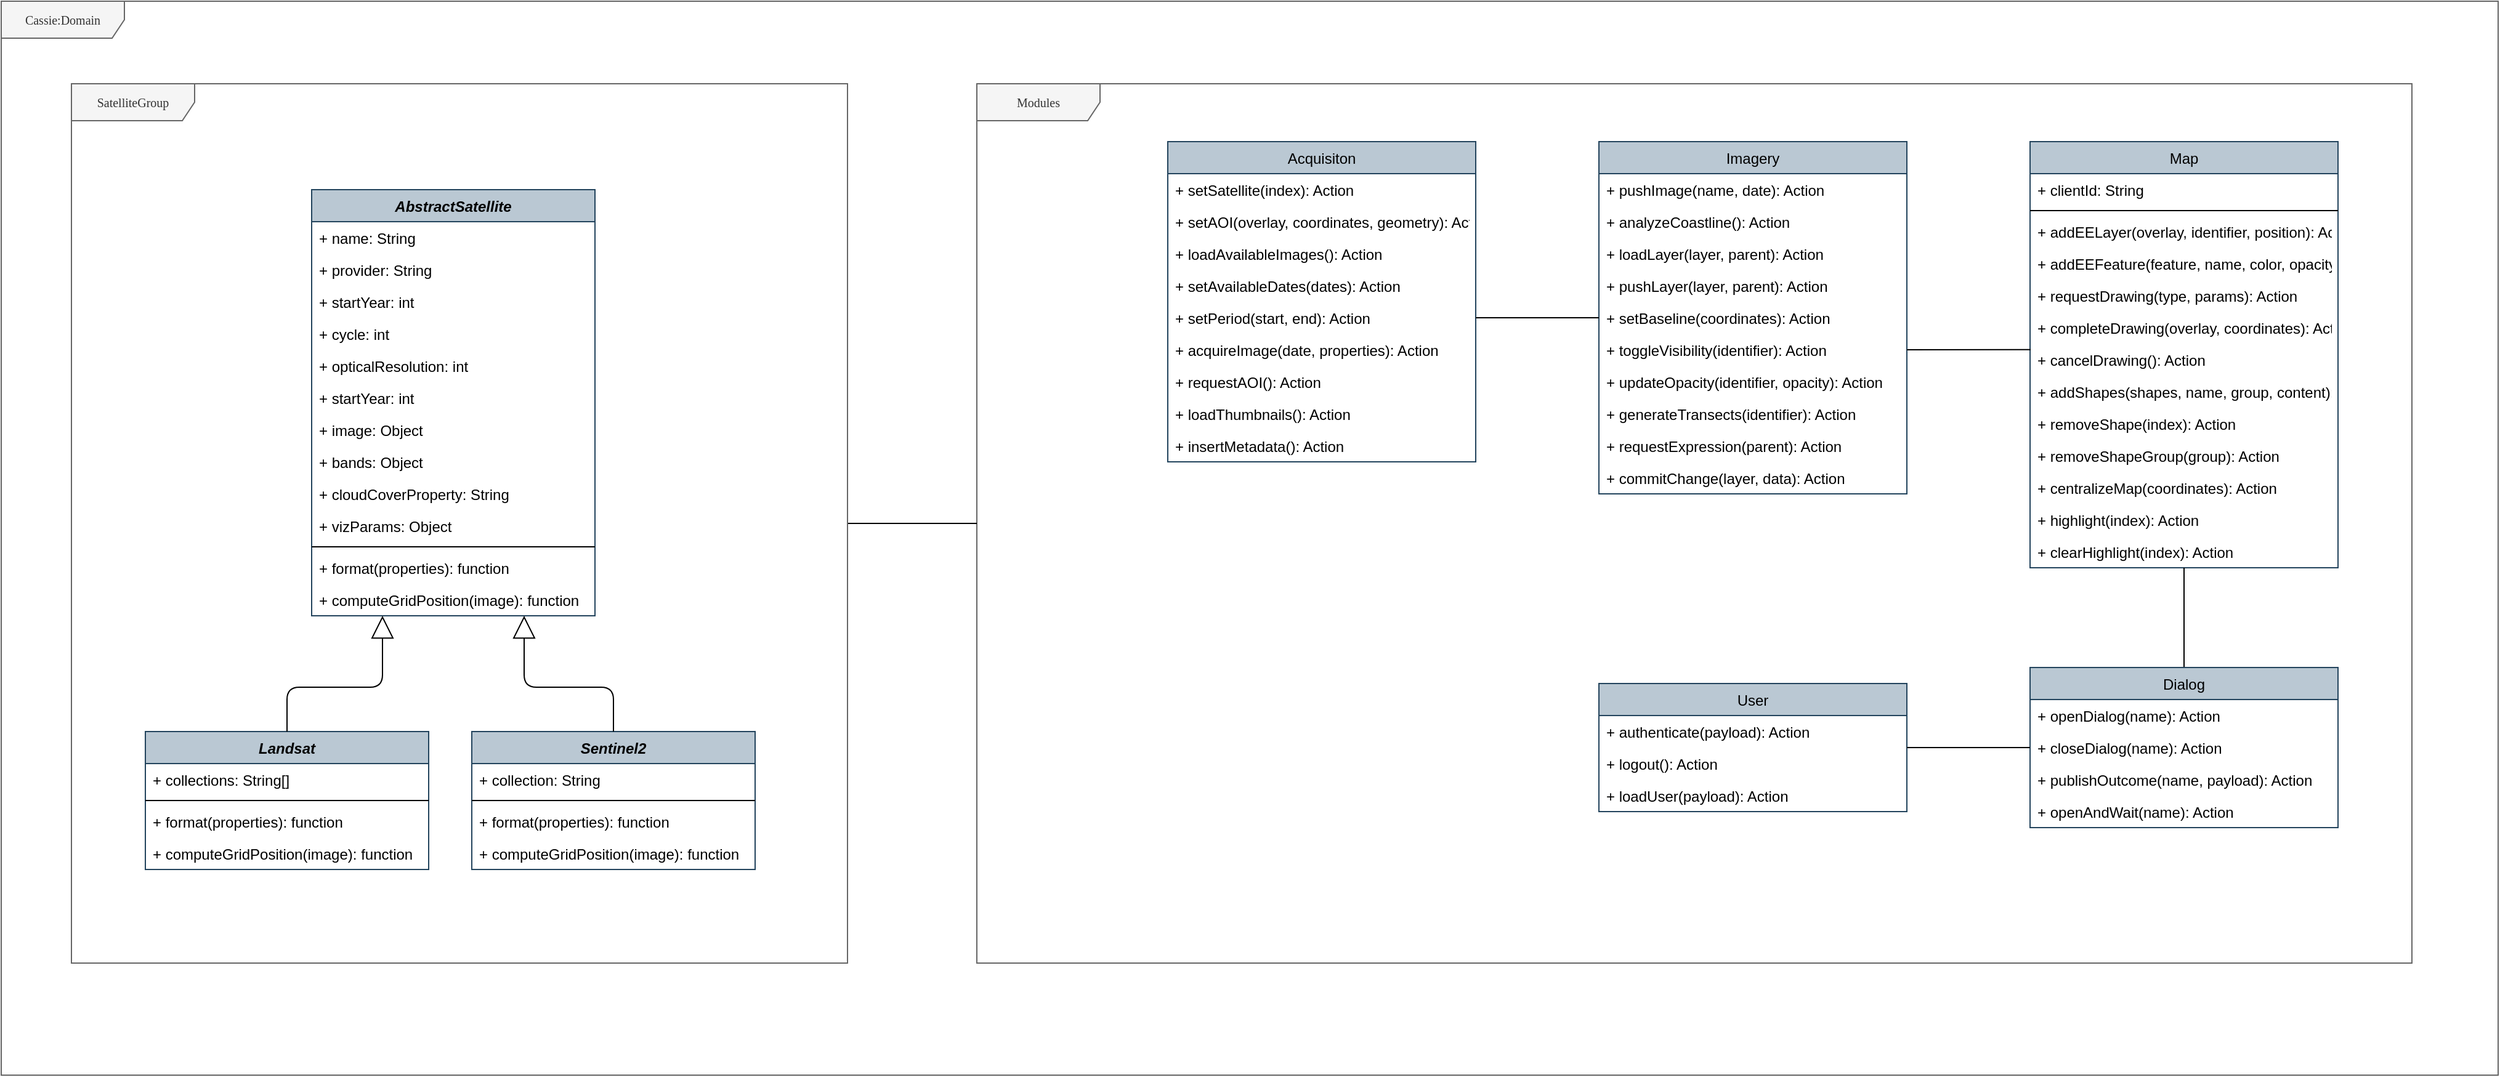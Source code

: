 <mxfile version="11.2.9" type="device" pages="1"><diagram name="Page-1" id="c4acf3e9-155e-7222-9cf6-157b1a14988f"><mxGraphModel dx="294" dy="1524" grid="1" gridSize="10" guides="1" tooltips="1" connect="1" arrows="1" fold="1" page="1" pageScale="1" pageWidth="850" pageHeight="1100" background="#ffffff" math="0" shadow="0"><root><mxCell id="0"/><mxCell id="1" parent="0"/><mxCell id="HYI2jLjTxp9e-3nS4JoT-116" value="Cassie:Domain" style="shape=umlFrame;whiteSpace=wrap;html=1;rounded=0;shadow=0;comic=0;labelBackgroundColor=none;strokeColor=#666666;strokeWidth=1;fillColor=#f5f5f5;fontFamily=Verdana;fontSize=10;align=center;width=100;height=30;fontColor=#333333;" vertex="1" parent="1"><mxGeometry x="2580" y="38" width="2027" height="872" as="geometry"/></mxCell><mxCell id="HYI2jLjTxp9e-3nS4JoT-108" value="Modules" style="shape=umlFrame;whiteSpace=wrap;html=1;rounded=0;shadow=0;comic=0;labelBackgroundColor=none;strokeColor=#666666;strokeWidth=1;fillColor=#f5f5f5;fontFamily=Verdana;fontSize=10;fontColor=#333333;align=center;width=100;height=30;" vertex="1" parent="1"><mxGeometry x="3372" y="105" width="1165" height="714" as="geometry"/></mxCell><mxCell id="HYI2jLjTxp9e-3nS4JoT-114" style="edgeStyle=none;rounded=0;orthogonalLoop=1;jettySize=auto;html=1;endArrow=none;endFill=0;" edge="1" parent="1" source="17acba5748e5396b-1" target="HYI2jLjTxp9e-3nS4JoT-108"><mxGeometry relative="1" as="geometry"/></mxCell><mxCell id="17acba5748e5396b-1" value="SatelliteGroup" style="shape=umlFrame;whiteSpace=wrap;html=1;rounded=0;shadow=0;comic=0;labelBackgroundColor=none;strokeColor=#666666;strokeWidth=1;fillColor=#f5f5f5;fontFamily=Verdana;fontSize=10;fontColor=#333333;align=center;width=100;height=30;" parent="1" vertex="1"><mxGeometry x="2637" y="105" width="630" height="714" as="geometry"/></mxCell><mxCell id="HYI2jLjTxp9e-3nS4JoT-1" value="AbstractSatellite" style="swimlane;fontStyle=3;align=center;verticalAlign=top;childLayout=stackLayout;horizontal=1;startSize=26;horizontalStack=0;resizeParent=1;resizeParentMax=0;resizeLast=0;collapsible=1;marginBottom=0;fillColor=#bac8d3;strokeColor=#23445d;" vertex="1" parent="1"><mxGeometry x="2832" y="191" width="230" height="346" as="geometry"/></mxCell><mxCell id="HYI2jLjTxp9e-3nS4JoT-2" value="+ name: String" style="text;strokeColor=none;fillColor=none;align=left;verticalAlign=top;spacingLeft=4;spacingRight=4;overflow=hidden;rotatable=0;points=[[0,0.5],[1,0.5]];portConstraint=eastwest;" vertex="1" parent="HYI2jLjTxp9e-3nS4JoT-1"><mxGeometry y="26" width="230" height="26" as="geometry"/></mxCell><mxCell id="HYI2jLjTxp9e-3nS4JoT-6" value="+ provider: String" style="text;strokeColor=none;fillColor=none;align=left;verticalAlign=top;spacingLeft=4;spacingRight=4;overflow=hidden;rotatable=0;points=[[0,0.5],[1,0.5]];portConstraint=eastwest;" vertex="1" parent="HYI2jLjTxp9e-3nS4JoT-1"><mxGeometry y="52" width="230" height="26" as="geometry"/></mxCell><mxCell id="HYI2jLjTxp9e-3nS4JoT-10" value="+ startYear: int" style="text;strokeColor=none;fillColor=none;align=left;verticalAlign=top;spacingLeft=4;spacingRight=4;overflow=hidden;rotatable=0;points=[[0,0.5],[1,0.5]];portConstraint=eastwest;" vertex="1" parent="HYI2jLjTxp9e-3nS4JoT-1"><mxGeometry y="78" width="230" height="26" as="geometry"/></mxCell><mxCell id="HYI2jLjTxp9e-3nS4JoT-8" value="+ cycle: int" style="text;strokeColor=none;fillColor=none;align=left;verticalAlign=top;spacingLeft=4;spacingRight=4;overflow=hidden;rotatable=0;points=[[0,0.5],[1,0.5]];portConstraint=eastwest;" vertex="1" parent="HYI2jLjTxp9e-3nS4JoT-1"><mxGeometry y="104" width="230" height="26" as="geometry"/></mxCell><mxCell id="HYI2jLjTxp9e-3nS4JoT-9" value="+ opticalResolution: int" style="text;strokeColor=none;fillColor=none;align=left;verticalAlign=top;spacingLeft=4;spacingRight=4;overflow=hidden;rotatable=0;points=[[0,0.5],[1,0.5]];portConstraint=eastwest;" vertex="1" parent="HYI2jLjTxp9e-3nS4JoT-1"><mxGeometry y="130" width="230" height="26" as="geometry"/></mxCell><mxCell id="HYI2jLjTxp9e-3nS4JoT-11" value="+ startYear: int" style="text;strokeColor=none;fillColor=none;align=left;verticalAlign=top;spacingLeft=4;spacingRight=4;overflow=hidden;rotatable=0;points=[[0,0.5],[1,0.5]];portConstraint=eastwest;" vertex="1" parent="HYI2jLjTxp9e-3nS4JoT-1"><mxGeometry y="156" width="230" height="26" as="geometry"/></mxCell><mxCell id="HYI2jLjTxp9e-3nS4JoT-12" value="+ image: Object" style="text;strokeColor=none;fillColor=none;align=left;verticalAlign=top;spacingLeft=4;spacingRight=4;overflow=hidden;rotatable=0;points=[[0,0.5],[1,0.5]];portConstraint=eastwest;" vertex="1" parent="HYI2jLjTxp9e-3nS4JoT-1"><mxGeometry y="182" width="230" height="26" as="geometry"/></mxCell><mxCell id="HYI2jLjTxp9e-3nS4JoT-13" value="+ bands: Object" style="text;strokeColor=none;fillColor=none;align=left;verticalAlign=top;spacingLeft=4;spacingRight=4;overflow=hidden;rotatable=0;points=[[0,0.5],[1,0.5]];portConstraint=eastwest;" vertex="1" parent="HYI2jLjTxp9e-3nS4JoT-1"><mxGeometry y="208" width="230" height="26" as="geometry"/></mxCell><mxCell id="HYI2jLjTxp9e-3nS4JoT-14" value="+ cloudCoverProperty: String" style="text;strokeColor=none;fillColor=none;align=left;verticalAlign=top;spacingLeft=4;spacingRight=4;overflow=hidden;rotatable=0;points=[[0,0.5],[1,0.5]];portConstraint=eastwest;" vertex="1" parent="HYI2jLjTxp9e-3nS4JoT-1"><mxGeometry y="234" width="230" height="26" as="geometry"/></mxCell><mxCell id="HYI2jLjTxp9e-3nS4JoT-15" value="+ vizParams: Object" style="text;strokeColor=none;fillColor=none;align=left;verticalAlign=top;spacingLeft=4;spacingRight=4;overflow=hidden;rotatable=0;points=[[0,0.5],[1,0.5]];portConstraint=eastwest;" vertex="1" parent="HYI2jLjTxp9e-3nS4JoT-1"><mxGeometry y="260" width="230" height="26" as="geometry"/></mxCell><mxCell id="HYI2jLjTxp9e-3nS4JoT-29" value="" style="line;strokeWidth=1;fillColor=none;align=left;verticalAlign=middle;spacingTop=-1;spacingLeft=3;spacingRight=3;rotatable=0;labelPosition=right;points=[];portConstraint=eastwest;" vertex="1" parent="HYI2jLjTxp9e-3nS4JoT-1"><mxGeometry y="286" width="230" height="8" as="geometry"/></mxCell><mxCell id="HYI2jLjTxp9e-3nS4JoT-30" value="+ format(properties): function" style="text;strokeColor=none;fillColor=none;align=left;verticalAlign=top;spacingLeft=4;spacingRight=4;overflow=hidden;rotatable=0;points=[[0,0.5],[1,0.5]];portConstraint=eastwest;" vertex="1" parent="HYI2jLjTxp9e-3nS4JoT-1"><mxGeometry y="294" width="230" height="26" as="geometry"/></mxCell><mxCell id="HYI2jLjTxp9e-3nS4JoT-31" value="+ computeGridPosition(image): function" style="text;strokeColor=none;fillColor=none;align=left;verticalAlign=top;spacingLeft=4;spacingRight=4;overflow=hidden;rotatable=0;points=[[0,0.5],[1,0.5]];portConstraint=eastwest;" vertex="1" parent="HYI2jLjTxp9e-3nS4JoT-1"><mxGeometry y="320" width="230" height="26" as="geometry"/></mxCell><mxCell id="HYI2jLjTxp9e-3nS4JoT-32" value="Sentinel2" style="swimlane;fontStyle=3;align=center;verticalAlign=top;childLayout=stackLayout;horizontal=1;startSize=26;horizontalStack=0;resizeParent=1;resizeParentMax=0;resizeLast=0;collapsible=1;marginBottom=0;fillColor=#bac8d3;strokeColor=#23445d;" vertex="1" parent="1"><mxGeometry x="2962" y="631" width="230" height="112" as="geometry"/></mxCell><mxCell id="HYI2jLjTxp9e-3nS4JoT-33" value="+ collection: String" style="text;strokeColor=none;fillColor=none;align=left;verticalAlign=top;spacingLeft=4;spacingRight=4;overflow=hidden;rotatable=0;points=[[0,0.5],[1,0.5]];portConstraint=eastwest;" vertex="1" parent="HYI2jLjTxp9e-3nS4JoT-32"><mxGeometry y="26" width="230" height="26" as="geometry"/></mxCell><mxCell id="HYI2jLjTxp9e-3nS4JoT-43" value="" style="line;strokeWidth=1;fillColor=none;align=left;verticalAlign=middle;spacingTop=-1;spacingLeft=3;spacingRight=3;rotatable=0;labelPosition=right;points=[];portConstraint=eastwest;" vertex="1" parent="HYI2jLjTxp9e-3nS4JoT-32"><mxGeometry y="52" width="230" height="8" as="geometry"/></mxCell><mxCell id="HYI2jLjTxp9e-3nS4JoT-44" value="+ format(properties): function" style="text;strokeColor=none;fillColor=none;align=left;verticalAlign=top;spacingLeft=4;spacingRight=4;overflow=hidden;rotatable=0;points=[[0,0.5],[1,0.5]];portConstraint=eastwest;" vertex="1" parent="HYI2jLjTxp9e-3nS4JoT-32"><mxGeometry y="60" width="230" height="26" as="geometry"/></mxCell><mxCell id="HYI2jLjTxp9e-3nS4JoT-45" value="+ computeGridPosition(image): function" style="text;strokeColor=none;fillColor=none;align=left;verticalAlign=top;spacingLeft=4;spacingRight=4;overflow=hidden;rotatable=0;points=[[0,0.5],[1,0.5]];portConstraint=eastwest;" vertex="1" parent="HYI2jLjTxp9e-3nS4JoT-32"><mxGeometry y="86" width="230" height="26" as="geometry"/></mxCell><mxCell id="HYI2jLjTxp9e-3nS4JoT-46" value="Landsat" style="swimlane;fontStyle=3;align=center;verticalAlign=top;childLayout=stackLayout;horizontal=1;startSize=26;horizontalStack=0;resizeParent=1;resizeParentMax=0;resizeLast=0;collapsible=1;marginBottom=0;fillColor=#bac8d3;strokeColor=#23445d;" vertex="1" parent="1"><mxGeometry x="2697" y="631" width="230" height="112" as="geometry"/></mxCell><mxCell id="HYI2jLjTxp9e-3nS4JoT-47" value="+ collections: String[]" style="text;strokeColor=none;fillColor=none;align=left;verticalAlign=top;spacingLeft=4;spacingRight=4;overflow=hidden;rotatable=0;points=[[0,0.5],[1,0.5]];portConstraint=eastwest;" vertex="1" parent="HYI2jLjTxp9e-3nS4JoT-46"><mxGeometry y="26" width="230" height="26" as="geometry"/></mxCell><mxCell id="HYI2jLjTxp9e-3nS4JoT-48" value="" style="line;strokeWidth=1;fillColor=none;align=left;verticalAlign=middle;spacingTop=-1;spacingLeft=3;spacingRight=3;rotatable=0;labelPosition=right;points=[];portConstraint=eastwest;" vertex="1" parent="HYI2jLjTxp9e-3nS4JoT-46"><mxGeometry y="52" width="230" height="8" as="geometry"/></mxCell><mxCell id="HYI2jLjTxp9e-3nS4JoT-49" value="+ format(properties): function" style="text;strokeColor=none;fillColor=none;align=left;verticalAlign=top;spacingLeft=4;spacingRight=4;overflow=hidden;rotatable=0;points=[[0,0.5],[1,0.5]];portConstraint=eastwest;" vertex="1" parent="HYI2jLjTxp9e-3nS4JoT-46"><mxGeometry y="60" width="230" height="26" as="geometry"/></mxCell><mxCell id="HYI2jLjTxp9e-3nS4JoT-50" value="+ computeGridPosition(image): function" style="text;strokeColor=none;fillColor=none;align=left;verticalAlign=top;spacingLeft=4;spacingRight=4;overflow=hidden;rotatable=0;points=[[0,0.5],[1,0.5]];portConstraint=eastwest;" vertex="1" parent="HYI2jLjTxp9e-3nS4JoT-46"><mxGeometry y="86" width="230" height="26" as="geometry"/></mxCell><mxCell id="HYI2jLjTxp9e-3nS4JoT-52" value="" style="endArrow=block;endSize=16;endFill=0;html=1;exitX=0.5;exitY=0;exitDx=0;exitDy=0;entryX=0.25;entryY=1;entryDx=0;entryDy=0;edgeStyle=orthogonalEdgeStyle;" edge="1" parent="1" source="HYI2jLjTxp9e-3nS4JoT-46" target="HYI2jLjTxp9e-3nS4JoT-1"><mxGeometry width="160" relative="1" as="geometry"><mxPoint x="2832" y="589.5" as="sourcePoint"/><mxPoint x="2902" y="555" as="targetPoint"/><Array as="points"><mxPoint x="2812" y="595"/><mxPoint x="2889" y="595"/></Array></mxGeometry></mxCell><mxCell id="HYI2jLjTxp9e-3nS4JoT-53" value="" style="endArrow=block;endSize=16;endFill=0;html=1;edgeStyle=orthogonalEdgeStyle;exitX=0.5;exitY=0;exitDx=0;exitDy=0;entryX=0.75;entryY=1;entryDx=0;entryDy=0;" edge="1" parent="1" source="HYI2jLjTxp9e-3nS4JoT-32" target="HYI2jLjTxp9e-3nS4JoT-1"><mxGeometry width="160" relative="1" as="geometry"><mxPoint x="3052.19" y="630.569" as="sourcePoint"/><mxPoint x="2992" y="545" as="targetPoint"/><Array as="points"><mxPoint x="3077" y="595"/><mxPoint x="3005" y="595"/></Array></mxGeometry></mxCell><mxCell id="HYI2jLjTxp9e-3nS4JoT-54" value="Acquisiton" style="swimlane;fontStyle=0;childLayout=stackLayout;horizontal=1;startSize=26;fillColor=#bac8d3;horizontalStack=0;resizeParent=1;resizeParentMax=0;resizeLast=0;collapsible=1;marginBottom=0;strokeColor=#23445d;" vertex="1" parent="1"><mxGeometry x="3527" y="152" width="250" height="260" as="geometry"/></mxCell><mxCell id="HYI2jLjTxp9e-3nS4JoT-55" value="+ setSatellite(index): Action" style="text;strokeColor=none;fillColor=none;align=left;verticalAlign=top;spacingLeft=4;spacingRight=4;overflow=hidden;rotatable=0;points=[[0,0.5],[1,0.5]];portConstraint=eastwest;" vertex="1" parent="HYI2jLjTxp9e-3nS4JoT-54"><mxGeometry y="26" width="250" height="26" as="geometry"/></mxCell><mxCell id="HYI2jLjTxp9e-3nS4JoT-58" value="+ setAOI(overlay, coordinates, geometry): Action" style="text;strokeColor=none;fillColor=none;align=left;verticalAlign=top;spacingLeft=4;spacingRight=4;overflow=hidden;rotatable=0;points=[[0,0.5],[1,0.5]];portConstraint=eastwest;" vertex="1" parent="HYI2jLjTxp9e-3nS4JoT-54"><mxGeometry y="52" width="250" height="26" as="geometry"/></mxCell><mxCell id="HYI2jLjTxp9e-3nS4JoT-59" value="+ loadAvailableImages(): Action" style="text;strokeColor=none;fillColor=none;align=left;verticalAlign=top;spacingLeft=4;spacingRight=4;overflow=hidden;rotatable=0;points=[[0,0.5],[1,0.5]];portConstraint=eastwest;" vertex="1" parent="HYI2jLjTxp9e-3nS4JoT-54"><mxGeometry y="78" width="250" height="26" as="geometry"/></mxCell><mxCell id="HYI2jLjTxp9e-3nS4JoT-60" value="+ setAvailableDates(dates): Action" style="text;strokeColor=none;fillColor=none;align=left;verticalAlign=top;spacingLeft=4;spacingRight=4;overflow=hidden;rotatable=0;points=[[0,0.5],[1,0.5]];portConstraint=eastwest;" vertex="1" parent="HYI2jLjTxp9e-3nS4JoT-54"><mxGeometry y="104" width="250" height="26" as="geometry"/></mxCell><mxCell id="HYI2jLjTxp9e-3nS4JoT-61" value="+ setPeriod(start, end): Action" style="text;strokeColor=none;fillColor=none;align=left;verticalAlign=top;spacingLeft=4;spacingRight=4;overflow=hidden;rotatable=0;points=[[0,0.5],[1,0.5]];portConstraint=eastwest;" vertex="1" parent="HYI2jLjTxp9e-3nS4JoT-54"><mxGeometry y="130" width="250" height="26" as="geometry"/></mxCell><mxCell id="HYI2jLjTxp9e-3nS4JoT-62" value="+ acquireImage(date, properties): Action" style="text;strokeColor=none;fillColor=none;align=left;verticalAlign=top;spacingLeft=4;spacingRight=4;overflow=hidden;rotatable=0;points=[[0,0.5],[1,0.5]];portConstraint=eastwest;" vertex="1" parent="HYI2jLjTxp9e-3nS4JoT-54"><mxGeometry y="156" width="250" height="26" as="geometry"/></mxCell><mxCell id="HYI2jLjTxp9e-3nS4JoT-63" value="+ requestAOI(): Action" style="text;strokeColor=none;fillColor=none;align=left;verticalAlign=top;spacingLeft=4;spacingRight=4;overflow=hidden;rotatable=0;points=[[0,0.5],[1,0.5]];portConstraint=eastwest;" vertex="1" parent="HYI2jLjTxp9e-3nS4JoT-54"><mxGeometry y="182" width="250" height="26" as="geometry"/></mxCell><mxCell id="HYI2jLjTxp9e-3nS4JoT-64" value="+ loadThumbnails(): Action" style="text;strokeColor=none;fillColor=none;align=left;verticalAlign=top;spacingLeft=4;spacingRight=4;overflow=hidden;rotatable=0;points=[[0,0.5],[1,0.5]];portConstraint=eastwest;" vertex="1" parent="HYI2jLjTxp9e-3nS4JoT-54"><mxGeometry y="208" width="250" height="26" as="geometry"/></mxCell><mxCell id="HYI2jLjTxp9e-3nS4JoT-65" value="+ insertMetadata(): Action" style="text;strokeColor=none;fillColor=none;align=left;verticalAlign=top;spacingLeft=4;spacingRight=4;overflow=hidden;rotatable=0;points=[[0,0.5],[1,0.5]];portConstraint=eastwest;" vertex="1" parent="HYI2jLjTxp9e-3nS4JoT-54"><mxGeometry y="234" width="250" height="26" as="geometry"/></mxCell><mxCell id="HYI2jLjTxp9e-3nS4JoT-66" value="Imagery" style="swimlane;fontStyle=0;childLayout=stackLayout;horizontal=1;startSize=26;fillColor=#bac8d3;horizontalStack=0;resizeParent=1;resizeParentMax=0;resizeLast=0;collapsible=1;marginBottom=0;strokeColor=#23445d;" vertex="1" parent="1"><mxGeometry x="3877" y="152" width="250" height="286" as="geometry"/></mxCell><mxCell id="HYI2jLjTxp9e-3nS4JoT-67" value="+ pushImage(name, date): Action" style="text;strokeColor=none;fillColor=none;align=left;verticalAlign=top;spacingLeft=4;spacingRight=4;overflow=hidden;rotatable=0;points=[[0,0.5],[1,0.5]];portConstraint=eastwest;" vertex="1" parent="HYI2jLjTxp9e-3nS4JoT-66"><mxGeometry y="26" width="250" height="26" as="geometry"/></mxCell><mxCell id="HYI2jLjTxp9e-3nS4JoT-68" value="+ analyzeCoastline(): Action" style="text;strokeColor=none;fillColor=none;align=left;verticalAlign=top;spacingLeft=4;spacingRight=4;overflow=hidden;rotatable=0;points=[[0,0.5],[1,0.5]];portConstraint=eastwest;" vertex="1" parent="HYI2jLjTxp9e-3nS4JoT-66"><mxGeometry y="52" width="250" height="26" as="geometry"/></mxCell><mxCell id="HYI2jLjTxp9e-3nS4JoT-69" value="+ loadLayer(layer, parent): Action" style="text;strokeColor=none;fillColor=none;align=left;verticalAlign=top;spacingLeft=4;spacingRight=4;overflow=hidden;rotatable=0;points=[[0,0.5],[1,0.5]];portConstraint=eastwest;" vertex="1" parent="HYI2jLjTxp9e-3nS4JoT-66"><mxGeometry y="78" width="250" height="26" as="geometry"/></mxCell><mxCell id="HYI2jLjTxp9e-3nS4JoT-70" value="+ pushLayer(layer, parent): Action" style="text;strokeColor=none;fillColor=none;align=left;verticalAlign=top;spacingLeft=4;spacingRight=4;overflow=hidden;rotatable=0;points=[[0,0.5],[1,0.5]];portConstraint=eastwest;" vertex="1" parent="HYI2jLjTxp9e-3nS4JoT-66"><mxGeometry y="104" width="250" height="26" as="geometry"/></mxCell><mxCell id="HYI2jLjTxp9e-3nS4JoT-71" value="+ setBaseline(coordinates): Action" style="text;strokeColor=none;fillColor=none;align=left;verticalAlign=top;spacingLeft=4;spacingRight=4;overflow=hidden;rotatable=0;points=[[0,0.5],[1,0.5]];portConstraint=eastwest;" vertex="1" parent="HYI2jLjTxp9e-3nS4JoT-66"><mxGeometry y="130" width="250" height="26" as="geometry"/></mxCell><mxCell id="HYI2jLjTxp9e-3nS4JoT-72" value="+ toggleVisibility(identifier): Action" style="text;strokeColor=none;fillColor=none;align=left;verticalAlign=top;spacingLeft=4;spacingRight=4;overflow=hidden;rotatable=0;points=[[0,0.5],[1,0.5]];portConstraint=eastwest;" vertex="1" parent="HYI2jLjTxp9e-3nS4JoT-66"><mxGeometry y="156" width="250" height="26" as="geometry"/></mxCell><mxCell id="HYI2jLjTxp9e-3nS4JoT-73" value="+ updateOpacity(identifier, opacity): Action" style="text;strokeColor=none;fillColor=none;align=left;verticalAlign=top;spacingLeft=4;spacingRight=4;overflow=hidden;rotatable=0;points=[[0,0.5],[1,0.5]];portConstraint=eastwest;" vertex="1" parent="HYI2jLjTxp9e-3nS4JoT-66"><mxGeometry y="182" width="250" height="26" as="geometry"/></mxCell><mxCell id="HYI2jLjTxp9e-3nS4JoT-74" value="+ generateTransects(identifier): Action" style="text;strokeColor=none;fillColor=none;align=left;verticalAlign=top;spacingLeft=4;spacingRight=4;overflow=hidden;rotatable=0;points=[[0,0.5],[1,0.5]];portConstraint=eastwest;" vertex="1" parent="HYI2jLjTxp9e-3nS4JoT-66"><mxGeometry y="208" width="250" height="26" as="geometry"/></mxCell><mxCell id="HYI2jLjTxp9e-3nS4JoT-75" value="+ requestExpression(parent): Action" style="text;strokeColor=none;fillColor=none;align=left;verticalAlign=top;spacingLeft=4;spacingRight=4;overflow=hidden;rotatable=0;points=[[0,0.5],[1,0.5]];portConstraint=eastwest;" vertex="1" parent="HYI2jLjTxp9e-3nS4JoT-66"><mxGeometry y="234" width="250" height="26" as="geometry"/></mxCell><mxCell id="HYI2jLjTxp9e-3nS4JoT-76" value="+ commitChange(layer, data): Action" style="text;strokeColor=none;fillColor=none;align=left;verticalAlign=top;spacingLeft=4;spacingRight=4;overflow=hidden;rotatable=0;points=[[0,0.5],[1,0.5]];portConstraint=eastwest;" vertex="1" parent="HYI2jLjTxp9e-3nS4JoT-66"><mxGeometry y="260" width="250" height="26" as="geometry"/></mxCell><mxCell id="HYI2jLjTxp9e-3nS4JoT-78" value="Map" style="swimlane;fontStyle=0;childLayout=stackLayout;horizontal=1;startSize=26;fillColor=#bac8d3;horizontalStack=0;resizeParent=1;resizeParentMax=0;resizeLast=0;collapsible=1;marginBottom=0;strokeColor=#23445d;" vertex="1" parent="1"><mxGeometry x="4227" y="152" width="250" height="346" as="geometry"/></mxCell><mxCell id="HYI2jLjTxp9e-3nS4JoT-90" value="+ clientId: String" style="text;strokeColor=none;fillColor=none;align=left;verticalAlign=top;spacingLeft=4;spacingRight=4;overflow=hidden;rotatable=0;points=[[0,0.5],[1,0.5]];portConstraint=eastwest;" vertex="1" parent="HYI2jLjTxp9e-3nS4JoT-78"><mxGeometry y="26" width="250" height="26" as="geometry"/></mxCell><mxCell id="HYI2jLjTxp9e-3nS4JoT-91" value="" style="line;strokeWidth=1;fillColor=none;align=left;verticalAlign=middle;spacingTop=-1;spacingLeft=3;spacingRight=3;rotatable=0;labelPosition=right;points=[];portConstraint=eastwest;" vertex="1" parent="HYI2jLjTxp9e-3nS4JoT-78"><mxGeometry y="52" width="250" height="8" as="geometry"/></mxCell><mxCell id="HYI2jLjTxp9e-3nS4JoT-79" value="+ addEELayer(overlay, identifier, position): Action" style="text;strokeColor=none;fillColor=none;align=left;verticalAlign=top;spacingLeft=4;spacingRight=4;overflow=hidden;rotatable=0;points=[[0,0.5],[1,0.5]];portConstraint=eastwest;" vertex="1" parent="HYI2jLjTxp9e-3nS4JoT-78"><mxGeometry y="60" width="250" height="26" as="geometry"/></mxCell><mxCell id="HYI2jLjTxp9e-3nS4JoT-80" value="+ addEEFeature(feature, name, color, opacity, group): Action" style="text;strokeColor=none;fillColor=none;align=left;verticalAlign=top;spacingLeft=4;spacingRight=4;overflow=hidden;rotatable=0;points=[[0,0.5],[1,0.5]];portConstraint=eastwest;" vertex="1" parent="HYI2jLjTxp9e-3nS4JoT-78"><mxGeometry y="86" width="250" height="26" as="geometry"/></mxCell><mxCell id="HYI2jLjTxp9e-3nS4JoT-81" value="+ requestDrawing(type, params): Action" style="text;strokeColor=none;fillColor=none;align=left;verticalAlign=top;spacingLeft=4;spacingRight=4;overflow=hidden;rotatable=0;points=[[0,0.5],[1,0.5]];portConstraint=eastwest;" vertex="1" parent="HYI2jLjTxp9e-3nS4JoT-78"><mxGeometry y="112" width="250" height="26" as="geometry"/></mxCell><mxCell id="HYI2jLjTxp9e-3nS4JoT-82" value="+ completeDrawing(overlay, coordinates): Action" style="text;strokeColor=none;fillColor=none;align=left;verticalAlign=top;spacingLeft=4;spacingRight=4;overflow=hidden;rotatable=0;points=[[0,0.5],[1,0.5]];portConstraint=eastwest;" vertex="1" parent="HYI2jLjTxp9e-3nS4JoT-78"><mxGeometry y="138" width="250" height="26" as="geometry"/></mxCell><mxCell id="HYI2jLjTxp9e-3nS4JoT-83" value="+ cancelDrawing(): Action" style="text;strokeColor=none;fillColor=none;align=left;verticalAlign=top;spacingLeft=4;spacingRight=4;overflow=hidden;rotatable=0;points=[[0,0.5],[1,0.5]];portConstraint=eastwest;" vertex="1" parent="HYI2jLjTxp9e-3nS4JoT-78"><mxGeometry y="164" width="250" height="26" as="geometry"/></mxCell><mxCell id="HYI2jLjTxp9e-3nS4JoT-84" value="+ addShapes(shapes, name, group, content): Action" style="text;strokeColor=none;fillColor=none;align=left;verticalAlign=top;spacingLeft=4;spacingRight=4;overflow=hidden;rotatable=0;points=[[0,0.5],[1,0.5]];portConstraint=eastwest;" vertex="1" parent="HYI2jLjTxp9e-3nS4JoT-78"><mxGeometry y="190" width="250" height="26" as="geometry"/></mxCell><mxCell id="HYI2jLjTxp9e-3nS4JoT-86" value="+ removeShape(index): Action" style="text;strokeColor=none;fillColor=none;align=left;verticalAlign=top;spacingLeft=4;spacingRight=4;overflow=hidden;rotatable=0;points=[[0,0.5],[1,0.5]];portConstraint=eastwest;" vertex="1" parent="HYI2jLjTxp9e-3nS4JoT-78"><mxGeometry y="216" width="250" height="26" as="geometry"/></mxCell><mxCell id="HYI2jLjTxp9e-3nS4JoT-85" value="+ removeShapeGroup(group): Action" style="text;strokeColor=none;fillColor=none;align=left;verticalAlign=top;spacingLeft=4;spacingRight=4;overflow=hidden;rotatable=0;points=[[0,0.5],[1,0.5]];portConstraint=eastwest;" vertex="1" parent="HYI2jLjTxp9e-3nS4JoT-78"><mxGeometry y="242" width="250" height="26" as="geometry"/></mxCell><mxCell id="HYI2jLjTxp9e-3nS4JoT-87" value="+ centralizeMap(coordinates): Action" style="text;strokeColor=none;fillColor=none;align=left;verticalAlign=top;spacingLeft=4;spacingRight=4;overflow=hidden;rotatable=0;points=[[0,0.5],[1,0.5]];portConstraint=eastwest;" vertex="1" parent="HYI2jLjTxp9e-3nS4JoT-78"><mxGeometry y="268" width="250" height="26" as="geometry"/></mxCell><mxCell id="HYI2jLjTxp9e-3nS4JoT-88" value="+ highlight(index): Action" style="text;strokeColor=none;fillColor=none;align=left;verticalAlign=top;spacingLeft=4;spacingRight=4;overflow=hidden;rotatable=0;points=[[0,0.5],[1,0.5]];portConstraint=eastwest;" vertex="1" parent="HYI2jLjTxp9e-3nS4JoT-78"><mxGeometry y="294" width="250" height="26" as="geometry"/></mxCell><mxCell id="HYI2jLjTxp9e-3nS4JoT-89" value="+ clearHighlight(index): Action" style="text;strokeColor=none;fillColor=none;align=left;verticalAlign=top;spacingLeft=4;spacingRight=4;overflow=hidden;rotatable=0;points=[[0,0.5],[1,0.5]];portConstraint=eastwest;" vertex="1" parent="HYI2jLjTxp9e-3nS4JoT-78"><mxGeometry y="320" width="250" height="26" as="geometry"/></mxCell><mxCell id="HYI2jLjTxp9e-3nS4JoT-92" value="User" style="swimlane;fontStyle=0;childLayout=stackLayout;horizontal=1;startSize=26;fillColor=#bac8d3;horizontalStack=0;resizeParent=1;resizeParentMax=0;resizeLast=0;collapsible=1;marginBottom=0;strokeColor=#23445d;" vertex="1" parent="1"><mxGeometry x="3877" y="592" width="250" height="104" as="geometry"/></mxCell><mxCell id="HYI2jLjTxp9e-3nS4JoT-93" value="+ authenticate(payload): Action" style="text;strokeColor=none;fillColor=none;align=left;verticalAlign=top;spacingLeft=4;spacingRight=4;overflow=hidden;rotatable=0;points=[[0,0.5],[1,0.5]];portConstraint=eastwest;" vertex="1" parent="HYI2jLjTxp9e-3nS4JoT-92"><mxGeometry y="26" width="250" height="26" as="geometry"/></mxCell><mxCell id="HYI2jLjTxp9e-3nS4JoT-94" value="+ logout(): Action" style="text;strokeColor=none;fillColor=none;align=left;verticalAlign=top;spacingLeft=4;spacingRight=4;overflow=hidden;rotatable=0;points=[[0,0.5],[1,0.5]];portConstraint=eastwest;" vertex="1" parent="HYI2jLjTxp9e-3nS4JoT-92"><mxGeometry y="52" width="250" height="26" as="geometry"/></mxCell><mxCell id="HYI2jLjTxp9e-3nS4JoT-95" value="+ loadUser(payload): Action" style="text;strokeColor=none;fillColor=none;align=left;verticalAlign=top;spacingLeft=4;spacingRight=4;overflow=hidden;rotatable=0;points=[[0,0.5],[1,0.5]];portConstraint=eastwest;" vertex="1" parent="HYI2jLjTxp9e-3nS4JoT-92"><mxGeometry y="78" width="250" height="26" as="geometry"/></mxCell><mxCell id="HYI2jLjTxp9e-3nS4JoT-113" style="edgeStyle=none;rounded=0;orthogonalLoop=1;jettySize=auto;html=1;exitX=0.5;exitY=0;exitDx=0;exitDy=0;endArrow=none;endFill=0;" edge="1" parent="1" source="HYI2jLjTxp9e-3nS4JoT-102" target="HYI2jLjTxp9e-3nS4JoT-89"><mxGeometry relative="1" as="geometry"/></mxCell><mxCell id="HYI2jLjTxp9e-3nS4JoT-102" value="Dialog" style="swimlane;fontStyle=0;childLayout=stackLayout;horizontal=1;startSize=26;fillColor=#bac8d3;horizontalStack=0;resizeParent=1;resizeParentMax=0;resizeLast=0;collapsible=1;marginBottom=0;strokeColor=#23445d;" vertex="1" parent="1"><mxGeometry x="4227" y="579" width="250" height="130" as="geometry"/></mxCell><mxCell id="HYI2jLjTxp9e-3nS4JoT-103" value="+ openDialog(name): Action" style="text;strokeColor=none;fillColor=none;align=left;verticalAlign=top;spacingLeft=4;spacingRight=4;overflow=hidden;rotatable=0;points=[[0,0.5],[1,0.5]];portConstraint=eastwest;" vertex="1" parent="HYI2jLjTxp9e-3nS4JoT-102"><mxGeometry y="26" width="250" height="26" as="geometry"/></mxCell><mxCell id="HYI2jLjTxp9e-3nS4JoT-104" value="+ closeDialog(name): Action" style="text;strokeColor=none;fillColor=none;align=left;verticalAlign=top;spacingLeft=4;spacingRight=4;overflow=hidden;rotatable=0;points=[[0,0.5],[1,0.5]];portConstraint=eastwest;" vertex="1" parent="HYI2jLjTxp9e-3nS4JoT-102"><mxGeometry y="52" width="250" height="26" as="geometry"/></mxCell><mxCell id="HYI2jLjTxp9e-3nS4JoT-105" value="+ publishOutcome(name, payload): Action" style="text;strokeColor=none;fillColor=none;align=left;verticalAlign=top;spacingLeft=4;spacingRight=4;overflow=hidden;rotatable=0;points=[[0,0.5],[1,0.5]];portConstraint=eastwest;" vertex="1" parent="HYI2jLjTxp9e-3nS4JoT-102"><mxGeometry y="78" width="250" height="26" as="geometry"/></mxCell><mxCell id="HYI2jLjTxp9e-3nS4JoT-106" value="+ openAndWait(name): Action" style="text;strokeColor=none;fillColor=none;align=left;verticalAlign=top;spacingLeft=4;spacingRight=4;overflow=hidden;rotatable=0;points=[[0,0.5],[1,0.5]];portConstraint=eastwest;" vertex="1" parent="HYI2jLjTxp9e-3nS4JoT-102"><mxGeometry y="104" width="250" height="26" as="geometry"/></mxCell><mxCell id="HYI2jLjTxp9e-3nS4JoT-110" style="edgeStyle=orthogonalEdgeStyle;rounded=0;orthogonalLoop=1;jettySize=auto;html=1;exitX=0;exitY=0.5;exitDx=0;exitDy=0;entryX=1;entryY=0.5;entryDx=0;entryDy=0;endArrow=none;endFill=0;" edge="1" parent="1" source="HYI2jLjTxp9e-3nS4JoT-71" target="HYI2jLjTxp9e-3nS4JoT-61"><mxGeometry relative="1" as="geometry"/></mxCell><mxCell id="HYI2jLjTxp9e-3nS4JoT-111" style="rounded=0;orthogonalLoop=1;jettySize=auto;html=1;endArrow=none;endFill=0;exitX=1;exitY=0.5;exitDx=0;exitDy=0;entryX=0.002;entryY=0.189;entryDx=0;entryDy=0;entryPerimeter=0;" edge="1" parent="1" source="HYI2jLjTxp9e-3nS4JoT-72" target="HYI2jLjTxp9e-3nS4JoT-83"><mxGeometry relative="1" as="geometry"><mxPoint x="4127" y="323" as="sourcePoint"/><mxPoint x="4227" y="325" as="targetPoint"/></mxGeometry></mxCell><mxCell id="HYI2jLjTxp9e-3nS4JoT-115" style="edgeStyle=none;rounded=0;orthogonalLoop=1;jettySize=auto;html=1;exitX=0;exitY=0.5;exitDx=0;exitDy=0;entryX=1;entryY=0.5;entryDx=0;entryDy=0;endArrow=none;endFill=0;" edge="1" parent="1" source="HYI2jLjTxp9e-3nS4JoT-104" target="HYI2jLjTxp9e-3nS4JoT-92"><mxGeometry relative="1" as="geometry"/></mxCell></root></mxGraphModel></diagram></mxfile>